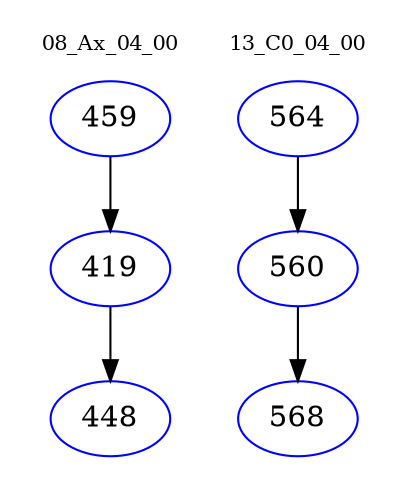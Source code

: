 digraph{
subgraph cluster_0 {
color = white
label = "08_Ax_04_00";
fontsize=10;
T0_459 [label="459", color="blue"]
T0_459 -> T0_419 [color="black"]
T0_419 [label="419", color="blue"]
T0_419 -> T0_448 [color="black"]
T0_448 [label="448", color="blue"]
}
subgraph cluster_1 {
color = white
label = "13_C0_04_00";
fontsize=10;
T1_564 [label="564", color="blue"]
T1_564 -> T1_560 [color="black"]
T1_560 [label="560", color="blue"]
T1_560 -> T1_568 [color="black"]
T1_568 [label="568", color="blue"]
}
}
